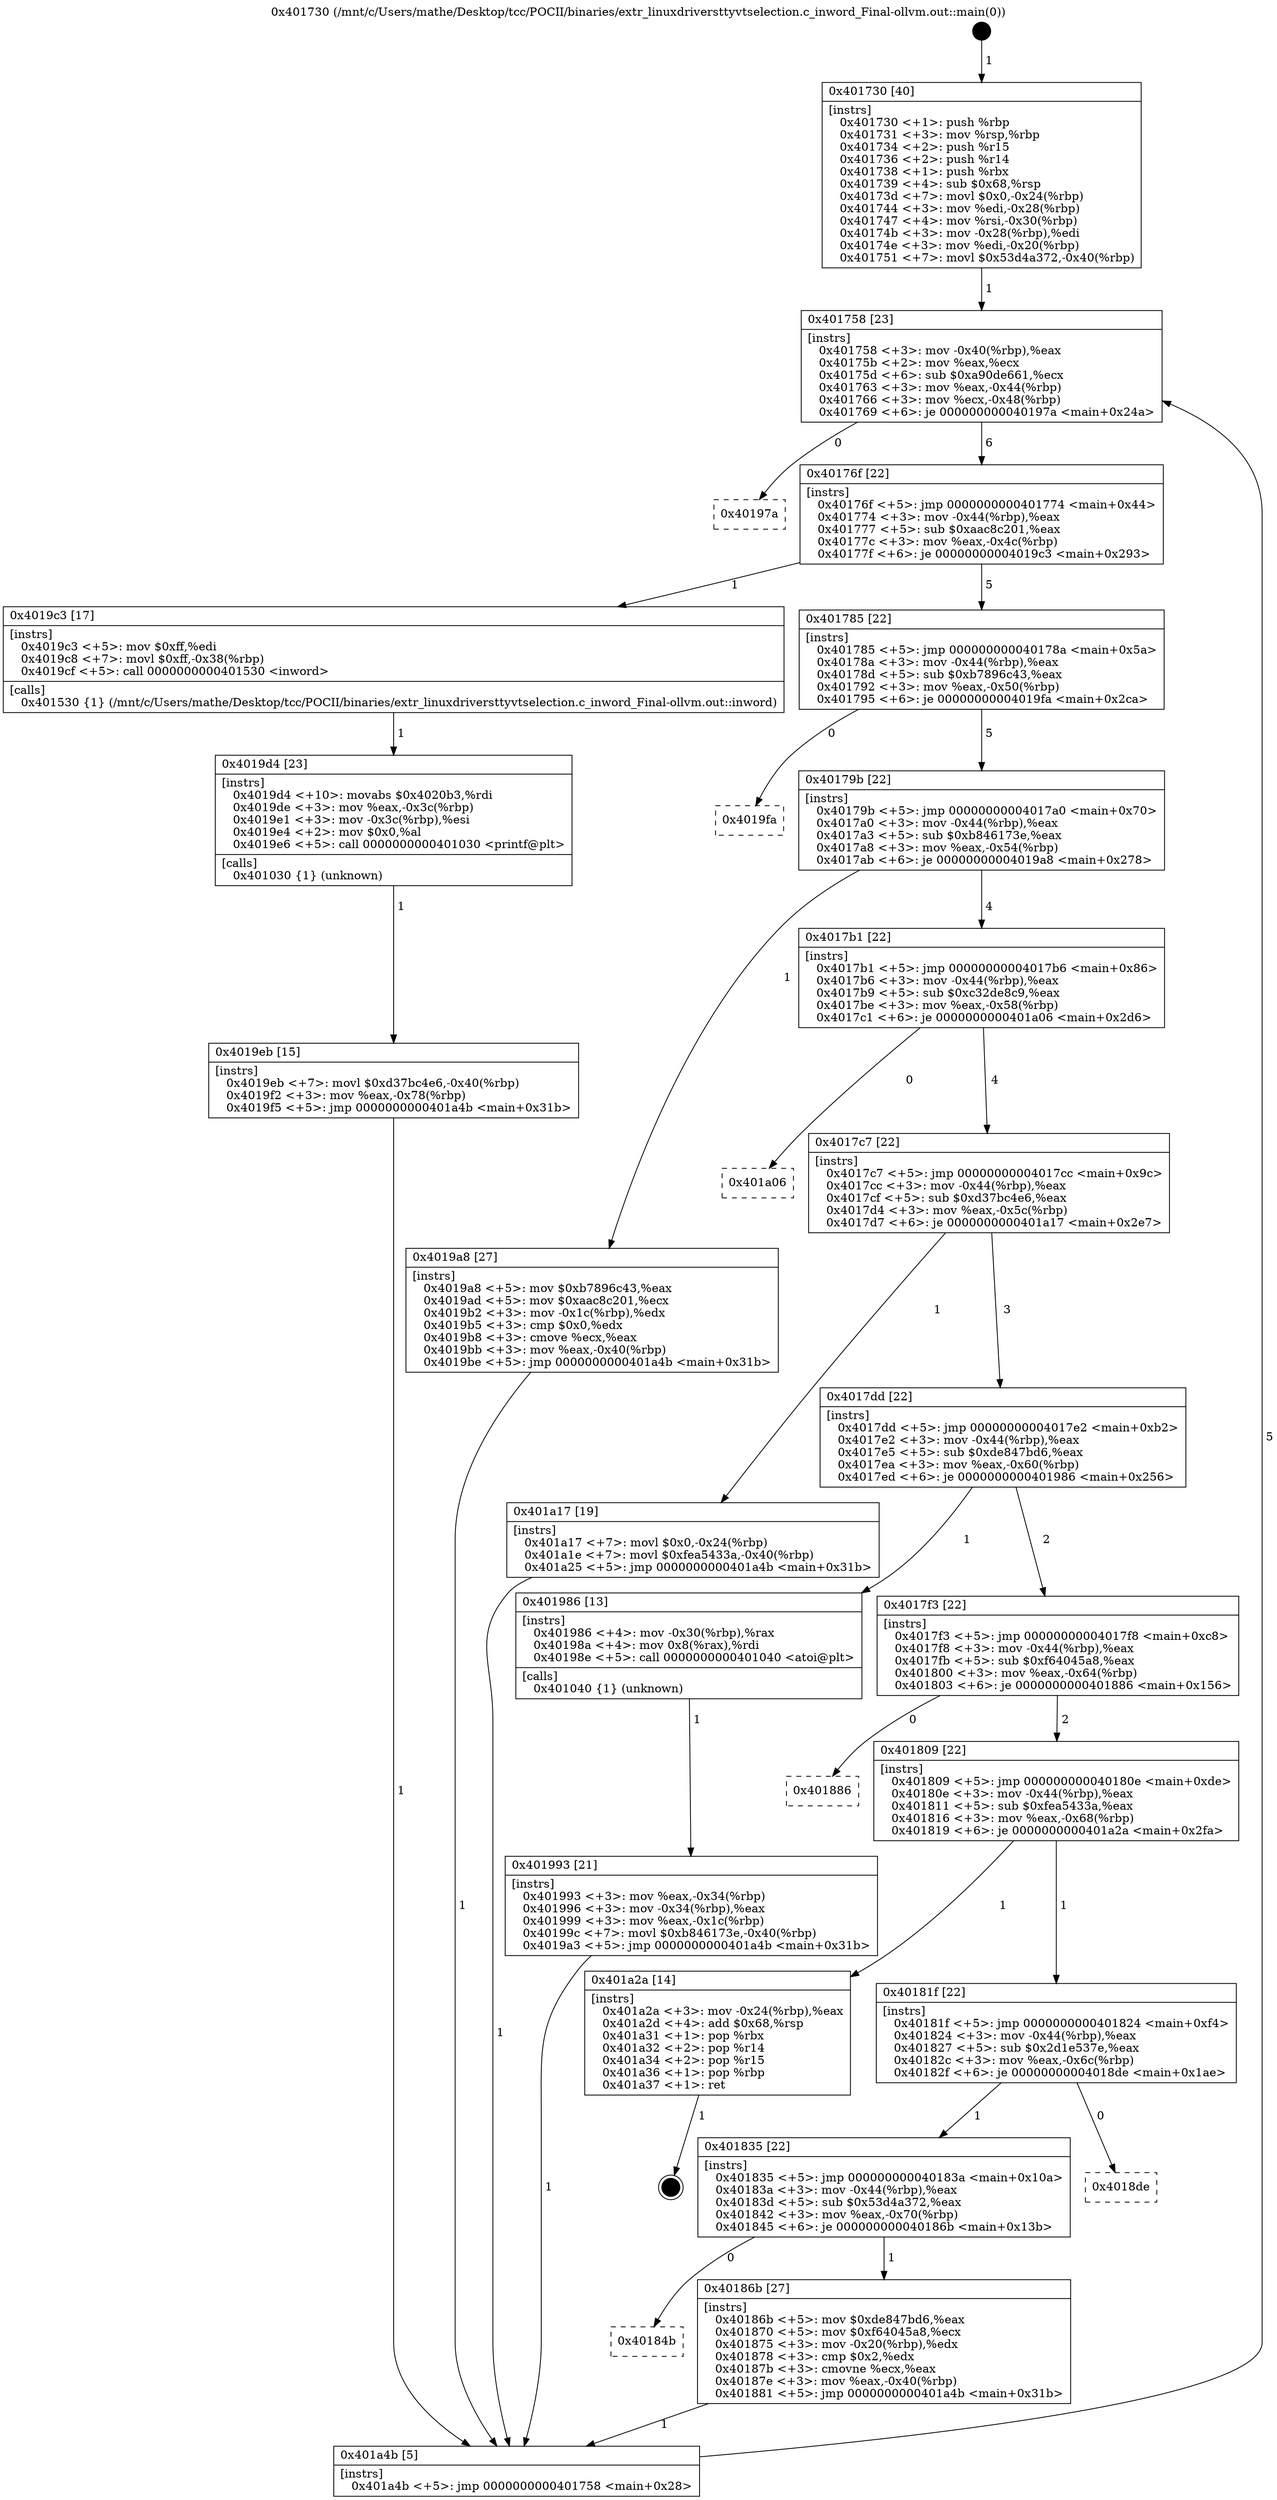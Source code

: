 digraph "0x401730" {
  label = "0x401730 (/mnt/c/Users/mathe/Desktop/tcc/POCII/binaries/extr_linuxdriversttyvtselection.c_inword_Final-ollvm.out::main(0))"
  labelloc = "t"
  node[shape=record]

  Entry [label="",width=0.3,height=0.3,shape=circle,fillcolor=black,style=filled]
  "0x401758" [label="{
     0x401758 [23]\l
     | [instrs]\l
     &nbsp;&nbsp;0x401758 \<+3\>: mov -0x40(%rbp),%eax\l
     &nbsp;&nbsp;0x40175b \<+2\>: mov %eax,%ecx\l
     &nbsp;&nbsp;0x40175d \<+6\>: sub $0xa90de661,%ecx\l
     &nbsp;&nbsp;0x401763 \<+3\>: mov %eax,-0x44(%rbp)\l
     &nbsp;&nbsp;0x401766 \<+3\>: mov %ecx,-0x48(%rbp)\l
     &nbsp;&nbsp;0x401769 \<+6\>: je 000000000040197a \<main+0x24a\>\l
  }"]
  "0x40197a" [label="{
     0x40197a\l
  }", style=dashed]
  "0x40176f" [label="{
     0x40176f [22]\l
     | [instrs]\l
     &nbsp;&nbsp;0x40176f \<+5\>: jmp 0000000000401774 \<main+0x44\>\l
     &nbsp;&nbsp;0x401774 \<+3\>: mov -0x44(%rbp),%eax\l
     &nbsp;&nbsp;0x401777 \<+5\>: sub $0xaac8c201,%eax\l
     &nbsp;&nbsp;0x40177c \<+3\>: mov %eax,-0x4c(%rbp)\l
     &nbsp;&nbsp;0x40177f \<+6\>: je 00000000004019c3 \<main+0x293\>\l
  }"]
  Exit [label="",width=0.3,height=0.3,shape=circle,fillcolor=black,style=filled,peripheries=2]
  "0x4019c3" [label="{
     0x4019c3 [17]\l
     | [instrs]\l
     &nbsp;&nbsp;0x4019c3 \<+5\>: mov $0xff,%edi\l
     &nbsp;&nbsp;0x4019c8 \<+7\>: movl $0xff,-0x38(%rbp)\l
     &nbsp;&nbsp;0x4019cf \<+5\>: call 0000000000401530 \<inword\>\l
     | [calls]\l
     &nbsp;&nbsp;0x401530 \{1\} (/mnt/c/Users/mathe/Desktop/tcc/POCII/binaries/extr_linuxdriversttyvtselection.c_inword_Final-ollvm.out::inword)\l
  }"]
  "0x401785" [label="{
     0x401785 [22]\l
     | [instrs]\l
     &nbsp;&nbsp;0x401785 \<+5\>: jmp 000000000040178a \<main+0x5a\>\l
     &nbsp;&nbsp;0x40178a \<+3\>: mov -0x44(%rbp),%eax\l
     &nbsp;&nbsp;0x40178d \<+5\>: sub $0xb7896c43,%eax\l
     &nbsp;&nbsp;0x401792 \<+3\>: mov %eax,-0x50(%rbp)\l
     &nbsp;&nbsp;0x401795 \<+6\>: je 00000000004019fa \<main+0x2ca\>\l
  }"]
  "0x4019eb" [label="{
     0x4019eb [15]\l
     | [instrs]\l
     &nbsp;&nbsp;0x4019eb \<+7\>: movl $0xd37bc4e6,-0x40(%rbp)\l
     &nbsp;&nbsp;0x4019f2 \<+3\>: mov %eax,-0x78(%rbp)\l
     &nbsp;&nbsp;0x4019f5 \<+5\>: jmp 0000000000401a4b \<main+0x31b\>\l
  }"]
  "0x4019fa" [label="{
     0x4019fa\l
  }", style=dashed]
  "0x40179b" [label="{
     0x40179b [22]\l
     | [instrs]\l
     &nbsp;&nbsp;0x40179b \<+5\>: jmp 00000000004017a0 \<main+0x70\>\l
     &nbsp;&nbsp;0x4017a0 \<+3\>: mov -0x44(%rbp),%eax\l
     &nbsp;&nbsp;0x4017a3 \<+5\>: sub $0xb846173e,%eax\l
     &nbsp;&nbsp;0x4017a8 \<+3\>: mov %eax,-0x54(%rbp)\l
     &nbsp;&nbsp;0x4017ab \<+6\>: je 00000000004019a8 \<main+0x278\>\l
  }"]
  "0x4019d4" [label="{
     0x4019d4 [23]\l
     | [instrs]\l
     &nbsp;&nbsp;0x4019d4 \<+10\>: movabs $0x4020b3,%rdi\l
     &nbsp;&nbsp;0x4019de \<+3\>: mov %eax,-0x3c(%rbp)\l
     &nbsp;&nbsp;0x4019e1 \<+3\>: mov -0x3c(%rbp),%esi\l
     &nbsp;&nbsp;0x4019e4 \<+2\>: mov $0x0,%al\l
     &nbsp;&nbsp;0x4019e6 \<+5\>: call 0000000000401030 \<printf@plt\>\l
     | [calls]\l
     &nbsp;&nbsp;0x401030 \{1\} (unknown)\l
  }"]
  "0x4019a8" [label="{
     0x4019a8 [27]\l
     | [instrs]\l
     &nbsp;&nbsp;0x4019a8 \<+5\>: mov $0xb7896c43,%eax\l
     &nbsp;&nbsp;0x4019ad \<+5\>: mov $0xaac8c201,%ecx\l
     &nbsp;&nbsp;0x4019b2 \<+3\>: mov -0x1c(%rbp),%edx\l
     &nbsp;&nbsp;0x4019b5 \<+3\>: cmp $0x0,%edx\l
     &nbsp;&nbsp;0x4019b8 \<+3\>: cmove %ecx,%eax\l
     &nbsp;&nbsp;0x4019bb \<+3\>: mov %eax,-0x40(%rbp)\l
     &nbsp;&nbsp;0x4019be \<+5\>: jmp 0000000000401a4b \<main+0x31b\>\l
  }"]
  "0x4017b1" [label="{
     0x4017b1 [22]\l
     | [instrs]\l
     &nbsp;&nbsp;0x4017b1 \<+5\>: jmp 00000000004017b6 \<main+0x86\>\l
     &nbsp;&nbsp;0x4017b6 \<+3\>: mov -0x44(%rbp),%eax\l
     &nbsp;&nbsp;0x4017b9 \<+5\>: sub $0xc32de8c9,%eax\l
     &nbsp;&nbsp;0x4017be \<+3\>: mov %eax,-0x58(%rbp)\l
     &nbsp;&nbsp;0x4017c1 \<+6\>: je 0000000000401a06 \<main+0x2d6\>\l
  }"]
  "0x401993" [label="{
     0x401993 [21]\l
     | [instrs]\l
     &nbsp;&nbsp;0x401993 \<+3\>: mov %eax,-0x34(%rbp)\l
     &nbsp;&nbsp;0x401996 \<+3\>: mov -0x34(%rbp),%eax\l
     &nbsp;&nbsp;0x401999 \<+3\>: mov %eax,-0x1c(%rbp)\l
     &nbsp;&nbsp;0x40199c \<+7\>: movl $0xb846173e,-0x40(%rbp)\l
     &nbsp;&nbsp;0x4019a3 \<+5\>: jmp 0000000000401a4b \<main+0x31b\>\l
  }"]
  "0x401a06" [label="{
     0x401a06\l
  }", style=dashed]
  "0x4017c7" [label="{
     0x4017c7 [22]\l
     | [instrs]\l
     &nbsp;&nbsp;0x4017c7 \<+5\>: jmp 00000000004017cc \<main+0x9c\>\l
     &nbsp;&nbsp;0x4017cc \<+3\>: mov -0x44(%rbp),%eax\l
     &nbsp;&nbsp;0x4017cf \<+5\>: sub $0xd37bc4e6,%eax\l
     &nbsp;&nbsp;0x4017d4 \<+3\>: mov %eax,-0x5c(%rbp)\l
     &nbsp;&nbsp;0x4017d7 \<+6\>: je 0000000000401a17 \<main+0x2e7\>\l
  }"]
  "0x401730" [label="{
     0x401730 [40]\l
     | [instrs]\l
     &nbsp;&nbsp;0x401730 \<+1\>: push %rbp\l
     &nbsp;&nbsp;0x401731 \<+3\>: mov %rsp,%rbp\l
     &nbsp;&nbsp;0x401734 \<+2\>: push %r15\l
     &nbsp;&nbsp;0x401736 \<+2\>: push %r14\l
     &nbsp;&nbsp;0x401738 \<+1\>: push %rbx\l
     &nbsp;&nbsp;0x401739 \<+4\>: sub $0x68,%rsp\l
     &nbsp;&nbsp;0x40173d \<+7\>: movl $0x0,-0x24(%rbp)\l
     &nbsp;&nbsp;0x401744 \<+3\>: mov %edi,-0x28(%rbp)\l
     &nbsp;&nbsp;0x401747 \<+4\>: mov %rsi,-0x30(%rbp)\l
     &nbsp;&nbsp;0x40174b \<+3\>: mov -0x28(%rbp),%edi\l
     &nbsp;&nbsp;0x40174e \<+3\>: mov %edi,-0x20(%rbp)\l
     &nbsp;&nbsp;0x401751 \<+7\>: movl $0x53d4a372,-0x40(%rbp)\l
  }"]
  "0x401a17" [label="{
     0x401a17 [19]\l
     | [instrs]\l
     &nbsp;&nbsp;0x401a17 \<+7\>: movl $0x0,-0x24(%rbp)\l
     &nbsp;&nbsp;0x401a1e \<+7\>: movl $0xfea5433a,-0x40(%rbp)\l
     &nbsp;&nbsp;0x401a25 \<+5\>: jmp 0000000000401a4b \<main+0x31b\>\l
  }"]
  "0x4017dd" [label="{
     0x4017dd [22]\l
     | [instrs]\l
     &nbsp;&nbsp;0x4017dd \<+5\>: jmp 00000000004017e2 \<main+0xb2\>\l
     &nbsp;&nbsp;0x4017e2 \<+3\>: mov -0x44(%rbp),%eax\l
     &nbsp;&nbsp;0x4017e5 \<+5\>: sub $0xde847bd6,%eax\l
     &nbsp;&nbsp;0x4017ea \<+3\>: mov %eax,-0x60(%rbp)\l
     &nbsp;&nbsp;0x4017ed \<+6\>: je 0000000000401986 \<main+0x256\>\l
  }"]
  "0x401a4b" [label="{
     0x401a4b [5]\l
     | [instrs]\l
     &nbsp;&nbsp;0x401a4b \<+5\>: jmp 0000000000401758 \<main+0x28\>\l
  }"]
  "0x401986" [label="{
     0x401986 [13]\l
     | [instrs]\l
     &nbsp;&nbsp;0x401986 \<+4\>: mov -0x30(%rbp),%rax\l
     &nbsp;&nbsp;0x40198a \<+4\>: mov 0x8(%rax),%rdi\l
     &nbsp;&nbsp;0x40198e \<+5\>: call 0000000000401040 \<atoi@plt\>\l
     | [calls]\l
     &nbsp;&nbsp;0x401040 \{1\} (unknown)\l
  }"]
  "0x4017f3" [label="{
     0x4017f3 [22]\l
     | [instrs]\l
     &nbsp;&nbsp;0x4017f3 \<+5\>: jmp 00000000004017f8 \<main+0xc8\>\l
     &nbsp;&nbsp;0x4017f8 \<+3\>: mov -0x44(%rbp),%eax\l
     &nbsp;&nbsp;0x4017fb \<+5\>: sub $0xf64045a8,%eax\l
     &nbsp;&nbsp;0x401800 \<+3\>: mov %eax,-0x64(%rbp)\l
     &nbsp;&nbsp;0x401803 \<+6\>: je 0000000000401886 \<main+0x156\>\l
  }"]
  "0x40184b" [label="{
     0x40184b\l
  }", style=dashed]
  "0x401886" [label="{
     0x401886\l
  }", style=dashed]
  "0x401809" [label="{
     0x401809 [22]\l
     | [instrs]\l
     &nbsp;&nbsp;0x401809 \<+5\>: jmp 000000000040180e \<main+0xde\>\l
     &nbsp;&nbsp;0x40180e \<+3\>: mov -0x44(%rbp),%eax\l
     &nbsp;&nbsp;0x401811 \<+5\>: sub $0xfea5433a,%eax\l
     &nbsp;&nbsp;0x401816 \<+3\>: mov %eax,-0x68(%rbp)\l
     &nbsp;&nbsp;0x401819 \<+6\>: je 0000000000401a2a \<main+0x2fa\>\l
  }"]
  "0x40186b" [label="{
     0x40186b [27]\l
     | [instrs]\l
     &nbsp;&nbsp;0x40186b \<+5\>: mov $0xde847bd6,%eax\l
     &nbsp;&nbsp;0x401870 \<+5\>: mov $0xf64045a8,%ecx\l
     &nbsp;&nbsp;0x401875 \<+3\>: mov -0x20(%rbp),%edx\l
     &nbsp;&nbsp;0x401878 \<+3\>: cmp $0x2,%edx\l
     &nbsp;&nbsp;0x40187b \<+3\>: cmovne %ecx,%eax\l
     &nbsp;&nbsp;0x40187e \<+3\>: mov %eax,-0x40(%rbp)\l
     &nbsp;&nbsp;0x401881 \<+5\>: jmp 0000000000401a4b \<main+0x31b\>\l
  }"]
  "0x401a2a" [label="{
     0x401a2a [14]\l
     | [instrs]\l
     &nbsp;&nbsp;0x401a2a \<+3\>: mov -0x24(%rbp),%eax\l
     &nbsp;&nbsp;0x401a2d \<+4\>: add $0x68,%rsp\l
     &nbsp;&nbsp;0x401a31 \<+1\>: pop %rbx\l
     &nbsp;&nbsp;0x401a32 \<+2\>: pop %r14\l
     &nbsp;&nbsp;0x401a34 \<+2\>: pop %r15\l
     &nbsp;&nbsp;0x401a36 \<+1\>: pop %rbp\l
     &nbsp;&nbsp;0x401a37 \<+1\>: ret\l
  }"]
  "0x40181f" [label="{
     0x40181f [22]\l
     | [instrs]\l
     &nbsp;&nbsp;0x40181f \<+5\>: jmp 0000000000401824 \<main+0xf4\>\l
     &nbsp;&nbsp;0x401824 \<+3\>: mov -0x44(%rbp),%eax\l
     &nbsp;&nbsp;0x401827 \<+5\>: sub $0x2d1e537e,%eax\l
     &nbsp;&nbsp;0x40182c \<+3\>: mov %eax,-0x6c(%rbp)\l
     &nbsp;&nbsp;0x40182f \<+6\>: je 00000000004018de \<main+0x1ae\>\l
  }"]
  "0x401835" [label="{
     0x401835 [22]\l
     | [instrs]\l
     &nbsp;&nbsp;0x401835 \<+5\>: jmp 000000000040183a \<main+0x10a\>\l
     &nbsp;&nbsp;0x40183a \<+3\>: mov -0x44(%rbp),%eax\l
     &nbsp;&nbsp;0x40183d \<+5\>: sub $0x53d4a372,%eax\l
     &nbsp;&nbsp;0x401842 \<+3\>: mov %eax,-0x70(%rbp)\l
     &nbsp;&nbsp;0x401845 \<+6\>: je 000000000040186b \<main+0x13b\>\l
  }"]
  "0x4018de" [label="{
     0x4018de\l
  }", style=dashed]
  Entry -> "0x401730" [label=" 1"]
  "0x401758" -> "0x40197a" [label=" 0"]
  "0x401758" -> "0x40176f" [label=" 6"]
  "0x401a2a" -> Exit [label=" 1"]
  "0x40176f" -> "0x4019c3" [label=" 1"]
  "0x40176f" -> "0x401785" [label=" 5"]
  "0x401a17" -> "0x401a4b" [label=" 1"]
  "0x401785" -> "0x4019fa" [label=" 0"]
  "0x401785" -> "0x40179b" [label=" 5"]
  "0x4019eb" -> "0x401a4b" [label=" 1"]
  "0x40179b" -> "0x4019a8" [label=" 1"]
  "0x40179b" -> "0x4017b1" [label=" 4"]
  "0x4019d4" -> "0x4019eb" [label=" 1"]
  "0x4017b1" -> "0x401a06" [label=" 0"]
  "0x4017b1" -> "0x4017c7" [label=" 4"]
  "0x4019c3" -> "0x4019d4" [label=" 1"]
  "0x4017c7" -> "0x401a17" [label=" 1"]
  "0x4017c7" -> "0x4017dd" [label=" 3"]
  "0x4019a8" -> "0x401a4b" [label=" 1"]
  "0x4017dd" -> "0x401986" [label=" 1"]
  "0x4017dd" -> "0x4017f3" [label=" 2"]
  "0x401993" -> "0x401a4b" [label=" 1"]
  "0x4017f3" -> "0x401886" [label=" 0"]
  "0x4017f3" -> "0x401809" [label=" 2"]
  "0x401986" -> "0x401993" [label=" 1"]
  "0x401809" -> "0x401a2a" [label=" 1"]
  "0x401809" -> "0x40181f" [label=" 1"]
  "0x401a4b" -> "0x401758" [label=" 5"]
  "0x40181f" -> "0x4018de" [label=" 0"]
  "0x40181f" -> "0x401835" [label=" 1"]
  "0x401730" -> "0x401758" [label=" 1"]
  "0x401835" -> "0x40186b" [label=" 1"]
  "0x401835" -> "0x40184b" [label=" 0"]
  "0x40186b" -> "0x401a4b" [label=" 1"]
}
